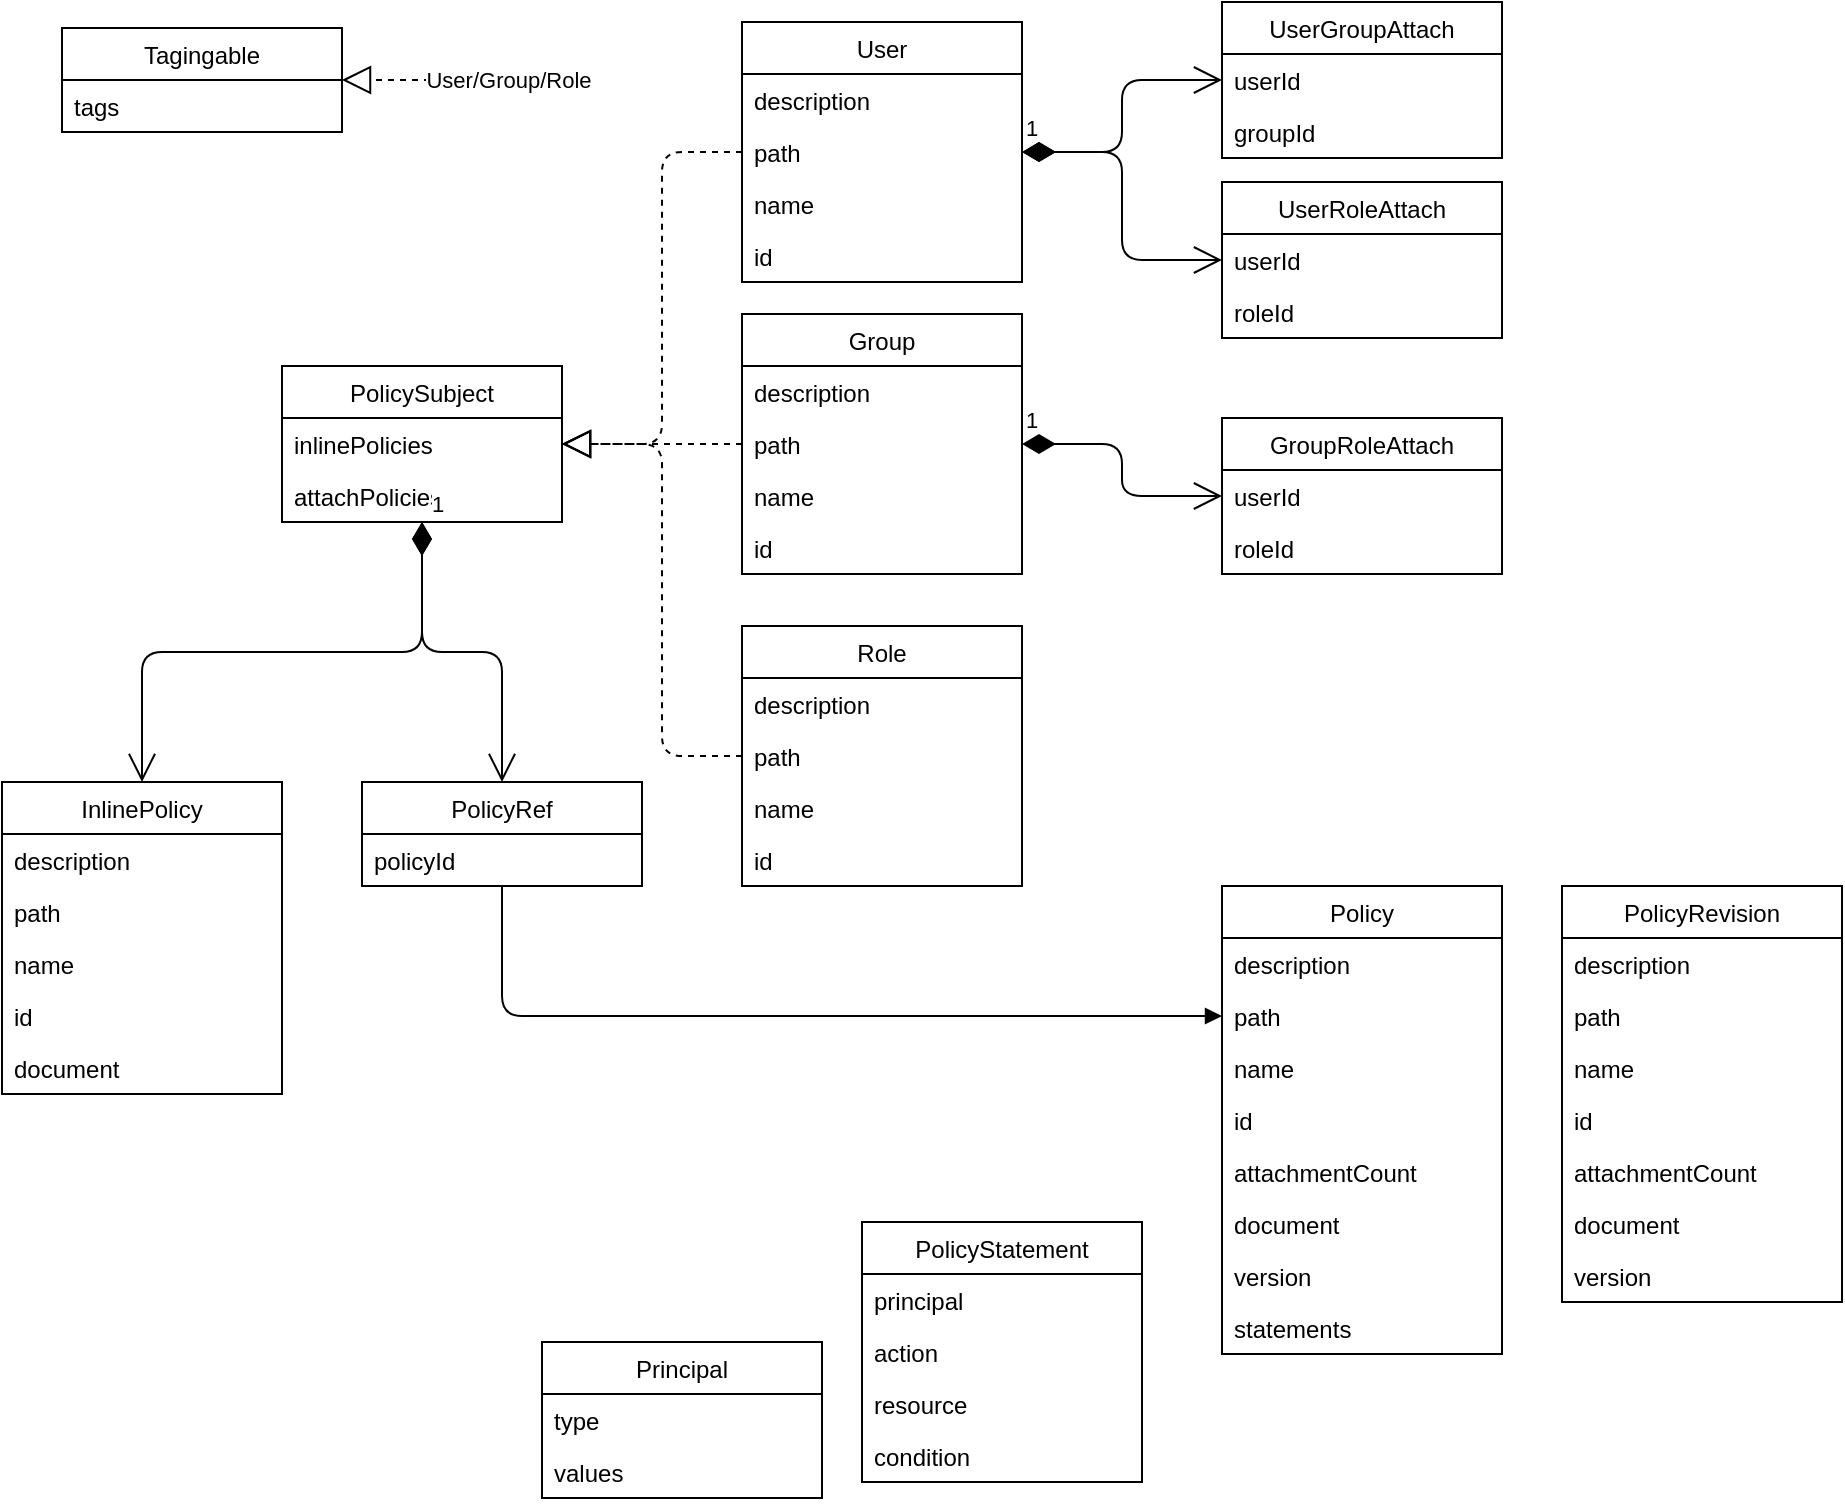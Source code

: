 <mxfile version="13.5.8" type="github">
  <diagram name="Page-1" id="6133507b-19e7-1e82-6fc7-422aa6c4b21f">
    <mxGraphModel dx="2495" dy="1722" grid="1" gridSize="10" guides="1" tooltips="1" connect="1" arrows="1" fold="1" page="1" pageScale="1" pageWidth="1100" pageHeight="850" background="#ffffff" math="0" shadow="0">
      <root>
        <mxCell id="0" />
        <mxCell id="1" parent="0" />
        <mxCell id="6Y2hf54TwgyZqMxjyo4p-38" value="" style="endArrow=block;dashed=1;endFill=0;endSize=12;html=1;entryX=1;entryY=0.5;entryDx=0;entryDy=0;exitX=0;exitY=0.5;exitDx=0;exitDy=0;edgeStyle=orthogonalEdgeStyle;" edge="1" parent="1" source="6Y2hf54TwgyZqMxjyo4p-25" target="6Y2hf54TwgyZqMxjyo4p-32">
          <mxGeometry width="160" relative="1" as="geometry">
            <mxPoint x="360" y="230" as="sourcePoint" />
            <mxPoint x="520" y="230" as="targetPoint" />
            <Array as="points">
              <mxPoint x="300" y="247" />
              <mxPoint x="300" y="91" />
            </Array>
          </mxGeometry>
        </mxCell>
        <mxCell id="6Y2hf54TwgyZqMxjyo4p-39" value="" style="endArrow=block;dashed=1;endFill=0;endSize=12;html=1;entryX=1;entryY=0.5;entryDx=0;entryDy=0;edgeStyle=orthogonalEdgeStyle;" edge="1" parent="1" source="6Y2hf54TwgyZqMxjyo4p-12" target="6Y2hf54TwgyZqMxjyo4p-32">
          <mxGeometry width="160" relative="1" as="geometry">
            <mxPoint x="420" y="230" as="sourcePoint" />
            <mxPoint x="300" y="120" as="targetPoint" />
          </mxGeometry>
        </mxCell>
        <mxCell id="6Y2hf54TwgyZqMxjyo4p-12" value="Group" style="swimlane;fontStyle=0;childLayout=stackLayout;horizontal=1;startSize=26;fillColor=none;horizontalStack=0;resizeParent=1;resizeParentMax=0;resizeLast=0;collapsible=1;marginBottom=0;" vertex="1" parent="1">
          <mxGeometry x="340" y="26" width="140" height="130" as="geometry">
            <mxRectangle x="380" y="310" width="60" height="26" as="alternateBounds" />
          </mxGeometry>
        </mxCell>
        <mxCell id="6Y2hf54TwgyZqMxjyo4p-13" value="description" style="text;strokeColor=none;fillColor=none;align=left;verticalAlign=top;spacingLeft=4;spacingRight=4;overflow=hidden;rotatable=0;points=[[0,0.5],[1,0.5]];portConstraint=eastwest;" vertex="1" parent="6Y2hf54TwgyZqMxjyo4p-12">
          <mxGeometry y="26" width="140" height="26" as="geometry" />
        </mxCell>
        <mxCell id="6Y2hf54TwgyZqMxjyo4p-14" value="path" style="text;strokeColor=none;fillColor=none;align=left;verticalAlign=top;spacingLeft=4;spacingRight=4;overflow=hidden;rotatable=0;points=[[0,0.5],[1,0.5]];portConstraint=eastwest;" vertex="1" parent="6Y2hf54TwgyZqMxjyo4p-12">
          <mxGeometry y="52" width="140" height="26" as="geometry" />
        </mxCell>
        <mxCell id="6Y2hf54TwgyZqMxjyo4p-15" value="name&#xa;" style="text;strokeColor=none;fillColor=none;align=left;verticalAlign=top;spacingLeft=4;spacingRight=4;overflow=hidden;rotatable=0;points=[[0,0.5],[1,0.5]];portConstraint=eastwest;" vertex="1" parent="6Y2hf54TwgyZqMxjyo4p-12">
          <mxGeometry y="78" width="140" height="26" as="geometry" />
        </mxCell>
        <mxCell id="6Y2hf54TwgyZqMxjyo4p-16" value="id" style="text;strokeColor=none;fillColor=none;align=left;verticalAlign=top;spacingLeft=4;spacingRight=4;overflow=hidden;rotatable=0;points=[[0,0.5],[1,0.5]];portConstraint=eastwest;" vertex="1" parent="6Y2hf54TwgyZqMxjyo4p-12">
          <mxGeometry y="104" width="140" height="26" as="geometry" />
        </mxCell>
        <mxCell id="6Y2hf54TwgyZqMxjyo4p-18" value="User" style="swimlane;fontStyle=0;childLayout=stackLayout;horizontal=1;startSize=26;fillColor=none;horizontalStack=0;resizeParent=1;resizeParentMax=0;resizeLast=0;collapsible=1;marginBottom=0;" vertex="1" parent="1">
          <mxGeometry x="340" y="-120" width="140" height="130" as="geometry">
            <mxRectangle x="380" y="310" width="60" height="26" as="alternateBounds" />
          </mxGeometry>
        </mxCell>
        <mxCell id="6Y2hf54TwgyZqMxjyo4p-19" value="description" style="text;strokeColor=none;fillColor=none;align=left;verticalAlign=top;spacingLeft=4;spacingRight=4;overflow=hidden;rotatable=0;points=[[0,0.5],[1,0.5]];portConstraint=eastwest;" vertex="1" parent="6Y2hf54TwgyZqMxjyo4p-18">
          <mxGeometry y="26" width="140" height="26" as="geometry" />
        </mxCell>
        <mxCell id="6Y2hf54TwgyZqMxjyo4p-20" value="path" style="text;strokeColor=none;fillColor=none;align=left;verticalAlign=top;spacingLeft=4;spacingRight=4;overflow=hidden;rotatable=0;points=[[0,0.5],[1,0.5]];portConstraint=eastwest;" vertex="1" parent="6Y2hf54TwgyZqMxjyo4p-18">
          <mxGeometry y="52" width="140" height="26" as="geometry" />
        </mxCell>
        <mxCell id="6Y2hf54TwgyZqMxjyo4p-21" value="name&#xa;" style="text;strokeColor=none;fillColor=none;align=left;verticalAlign=top;spacingLeft=4;spacingRight=4;overflow=hidden;rotatable=0;points=[[0,0.5],[1,0.5]];portConstraint=eastwest;" vertex="1" parent="6Y2hf54TwgyZqMxjyo4p-18">
          <mxGeometry y="78" width="140" height="26" as="geometry" />
        </mxCell>
        <mxCell id="6Y2hf54TwgyZqMxjyo4p-22" value="id" style="text;strokeColor=none;fillColor=none;align=left;verticalAlign=top;spacingLeft=4;spacingRight=4;overflow=hidden;rotatable=0;points=[[0,0.5],[1,0.5]];portConstraint=eastwest;" vertex="1" parent="6Y2hf54TwgyZqMxjyo4p-18">
          <mxGeometry y="104" width="140" height="26" as="geometry" />
        </mxCell>
        <mxCell id="6Y2hf54TwgyZqMxjyo4p-23" value="Role" style="swimlane;fontStyle=0;childLayout=stackLayout;horizontal=1;startSize=26;fillColor=none;horizontalStack=0;resizeParent=1;resizeParentMax=0;resizeLast=0;collapsible=1;marginBottom=0;" vertex="1" parent="1">
          <mxGeometry x="340" y="182" width="140" height="130" as="geometry">
            <mxRectangle x="380" y="310" width="60" height="26" as="alternateBounds" />
          </mxGeometry>
        </mxCell>
        <mxCell id="6Y2hf54TwgyZqMxjyo4p-24" value="description" style="text;strokeColor=none;fillColor=none;align=left;verticalAlign=top;spacingLeft=4;spacingRight=4;overflow=hidden;rotatable=0;points=[[0,0.5],[1,0.5]];portConstraint=eastwest;" vertex="1" parent="6Y2hf54TwgyZqMxjyo4p-23">
          <mxGeometry y="26" width="140" height="26" as="geometry" />
        </mxCell>
        <mxCell id="6Y2hf54TwgyZqMxjyo4p-25" value="path" style="text;strokeColor=none;fillColor=none;align=left;verticalAlign=top;spacingLeft=4;spacingRight=4;overflow=hidden;rotatable=0;points=[[0,0.5],[1,0.5]];portConstraint=eastwest;" vertex="1" parent="6Y2hf54TwgyZqMxjyo4p-23">
          <mxGeometry y="52" width="140" height="26" as="geometry" />
        </mxCell>
        <mxCell id="6Y2hf54TwgyZqMxjyo4p-26" value="name&#xa;" style="text;strokeColor=none;fillColor=none;align=left;verticalAlign=top;spacingLeft=4;spacingRight=4;overflow=hidden;rotatable=0;points=[[0,0.5],[1,0.5]];portConstraint=eastwest;" vertex="1" parent="6Y2hf54TwgyZqMxjyo4p-23">
          <mxGeometry y="78" width="140" height="26" as="geometry" />
        </mxCell>
        <mxCell id="6Y2hf54TwgyZqMxjyo4p-27" value="id" style="text;strokeColor=none;fillColor=none;align=left;verticalAlign=top;spacingLeft=4;spacingRight=4;overflow=hidden;rotatable=0;points=[[0,0.5],[1,0.5]];portConstraint=eastwest;" vertex="1" parent="6Y2hf54TwgyZqMxjyo4p-23">
          <mxGeometry y="104" width="140" height="26" as="geometry" />
        </mxCell>
        <mxCell id="6Y2hf54TwgyZqMxjyo4p-31" value="PolicySubject" style="swimlane;fontStyle=0;childLayout=stackLayout;horizontal=1;startSize=26;fillColor=none;horizontalStack=0;resizeParent=1;resizeParentMax=0;resizeLast=0;collapsible=1;marginBottom=0;" vertex="1" parent="1">
          <mxGeometry x="110" y="52" width="140" height="78" as="geometry">
            <mxRectangle x="380" y="310" width="60" height="26" as="alternateBounds" />
          </mxGeometry>
        </mxCell>
        <mxCell id="6Y2hf54TwgyZqMxjyo4p-32" value="inlinePolicies" style="text;strokeColor=none;fillColor=none;align=left;verticalAlign=top;spacingLeft=4;spacingRight=4;overflow=hidden;rotatable=0;points=[[0,0.5],[1,0.5]];portConstraint=eastwest;" vertex="1" parent="6Y2hf54TwgyZqMxjyo4p-31">
          <mxGeometry y="26" width="140" height="26" as="geometry" />
        </mxCell>
        <mxCell id="6Y2hf54TwgyZqMxjyo4p-33" value="attachPolicies" style="text;strokeColor=none;fillColor=none;align=left;verticalAlign=top;spacingLeft=4;spacingRight=4;overflow=hidden;rotatable=0;points=[[0,0.5],[1,0.5]];portConstraint=eastwest;" vertex="1" parent="6Y2hf54TwgyZqMxjyo4p-31">
          <mxGeometry y="52" width="140" height="26" as="geometry" />
        </mxCell>
        <mxCell id="6Y2hf54TwgyZqMxjyo4p-40" value="InlinePolicy" style="swimlane;fontStyle=0;childLayout=stackLayout;horizontal=1;startSize=26;fillColor=none;horizontalStack=0;resizeParent=1;resizeParentMax=0;resizeLast=0;collapsible=1;marginBottom=0;" vertex="1" parent="1">
          <mxGeometry x="-30" y="260" width="140" height="156" as="geometry">
            <mxRectangle x="380" y="310" width="60" height="26" as="alternateBounds" />
          </mxGeometry>
        </mxCell>
        <mxCell id="6Y2hf54TwgyZqMxjyo4p-41" value="description" style="text;strokeColor=none;fillColor=none;align=left;verticalAlign=top;spacingLeft=4;spacingRight=4;overflow=hidden;rotatable=0;points=[[0,0.5],[1,0.5]];portConstraint=eastwest;" vertex="1" parent="6Y2hf54TwgyZqMxjyo4p-40">
          <mxGeometry y="26" width="140" height="26" as="geometry" />
        </mxCell>
        <mxCell id="6Y2hf54TwgyZqMxjyo4p-42" value="path" style="text;strokeColor=none;fillColor=none;align=left;verticalAlign=top;spacingLeft=4;spacingRight=4;overflow=hidden;rotatable=0;points=[[0,0.5],[1,0.5]];portConstraint=eastwest;" vertex="1" parent="6Y2hf54TwgyZqMxjyo4p-40">
          <mxGeometry y="52" width="140" height="26" as="geometry" />
        </mxCell>
        <mxCell id="6Y2hf54TwgyZqMxjyo4p-43" value="name&#xa;" style="text;strokeColor=none;fillColor=none;align=left;verticalAlign=top;spacingLeft=4;spacingRight=4;overflow=hidden;rotatable=0;points=[[0,0.5],[1,0.5]];portConstraint=eastwest;" vertex="1" parent="6Y2hf54TwgyZqMxjyo4p-40">
          <mxGeometry y="78" width="140" height="26" as="geometry" />
        </mxCell>
        <mxCell id="6Y2hf54TwgyZqMxjyo4p-44" value="id" style="text;strokeColor=none;fillColor=none;align=left;verticalAlign=top;spacingLeft=4;spacingRight=4;overflow=hidden;rotatable=0;points=[[0,0.5],[1,0.5]];portConstraint=eastwest;" vertex="1" parent="6Y2hf54TwgyZqMxjyo4p-40">
          <mxGeometry y="104" width="140" height="26" as="geometry" />
        </mxCell>
        <mxCell id="6Y2hf54TwgyZqMxjyo4p-45" value="document" style="text;strokeColor=none;fillColor=none;align=left;verticalAlign=top;spacingLeft=4;spacingRight=4;overflow=hidden;rotatable=0;points=[[0,0.5],[1,0.5]];portConstraint=eastwest;" vertex="1" parent="6Y2hf54TwgyZqMxjyo4p-40">
          <mxGeometry y="130" width="140" height="26" as="geometry" />
        </mxCell>
        <mxCell id="6Y2hf54TwgyZqMxjyo4p-65" value="1" style="endArrow=open;html=1;endSize=12;startArrow=diamondThin;startSize=14;startFill=1;edgeStyle=orthogonalEdgeStyle;align=left;verticalAlign=bottom;exitX=1;exitY=0.5;exitDx=0;exitDy=0;" edge="1" parent="1" source="6Y2hf54TwgyZqMxjyo4p-20" target="6Y2hf54TwgyZqMxjyo4p-53">
          <mxGeometry x="-1" y="3" relative="1" as="geometry">
            <mxPoint x="500" y="-170" as="sourcePoint" />
            <mxPoint x="660" y="-170" as="targetPoint" />
          </mxGeometry>
        </mxCell>
        <mxCell id="6Y2hf54TwgyZqMxjyo4p-53" value="UserGroupAttach" style="swimlane;fontStyle=0;childLayout=stackLayout;horizontal=1;startSize=26;fillColor=none;horizontalStack=0;resizeParent=1;resizeParentMax=0;resizeLast=0;collapsible=1;marginBottom=0;" vertex="1" parent="1">
          <mxGeometry x="580" y="-130" width="140" height="78" as="geometry">
            <mxRectangle x="380" y="310" width="60" height="26" as="alternateBounds" />
          </mxGeometry>
        </mxCell>
        <mxCell id="6Y2hf54TwgyZqMxjyo4p-54" value="userId" style="text;strokeColor=none;fillColor=none;align=left;verticalAlign=top;spacingLeft=4;spacingRight=4;overflow=hidden;rotatable=0;points=[[0,0.5],[1,0.5]];portConstraint=eastwest;" vertex="1" parent="6Y2hf54TwgyZqMxjyo4p-53">
          <mxGeometry y="26" width="140" height="26" as="geometry" />
        </mxCell>
        <mxCell id="6Y2hf54TwgyZqMxjyo4p-55" value="groupId" style="text;strokeColor=none;fillColor=none;align=left;verticalAlign=top;spacingLeft=4;spacingRight=4;overflow=hidden;rotatable=0;points=[[0,0.5],[1,0.5]];portConstraint=eastwest;" vertex="1" parent="6Y2hf54TwgyZqMxjyo4p-53">
          <mxGeometry y="52" width="140" height="26" as="geometry" />
        </mxCell>
        <mxCell id="6Y2hf54TwgyZqMxjyo4p-58" value="UserRoleAttach" style="swimlane;fontStyle=0;childLayout=stackLayout;horizontal=1;startSize=26;fillColor=none;horizontalStack=0;resizeParent=1;resizeParentMax=0;resizeLast=0;collapsible=1;marginBottom=0;" vertex="1" parent="1">
          <mxGeometry x="580" y="-40" width="140" height="78" as="geometry">
            <mxRectangle x="380" y="310" width="60" height="26" as="alternateBounds" />
          </mxGeometry>
        </mxCell>
        <mxCell id="6Y2hf54TwgyZqMxjyo4p-59" value="userId" style="text;strokeColor=none;fillColor=none;align=left;verticalAlign=top;spacingLeft=4;spacingRight=4;overflow=hidden;rotatable=0;points=[[0,0.5],[1,0.5]];portConstraint=eastwest;" vertex="1" parent="6Y2hf54TwgyZqMxjyo4p-58">
          <mxGeometry y="26" width="140" height="26" as="geometry" />
        </mxCell>
        <mxCell id="6Y2hf54TwgyZqMxjyo4p-60" value="roleId" style="text;strokeColor=none;fillColor=none;align=left;verticalAlign=top;spacingLeft=4;spacingRight=4;overflow=hidden;rotatable=0;points=[[0,0.5],[1,0.5]];portConstraint=eastwest;" vertex="1" parent="6Y2hf54TwgyZqMxjyo4p-58">
          <mxGeometry y="52" width="140" height="26" as="geometry" />
        </mxCell>
        <mxCell id="6Y2hf54TwgyZqMxjyo4p-66" value="1" style="endArrow=open;html=1;endSize=12;startArrow=diamondThin;startSize=14;startFill=1;edgeStyle=orthogonalEdgeStyle;align=left;verticalAlign=bottom;" edge="1" parent="1" source="6Y2hf54TwgyZqMxjyo4p-18" target="6Y2hf54TwgyZqMxjyo4p-58">
          <mxGeometry x="-1" y="3" relative="1" as="geometry">
            <mxPoint x="490" y="-45.0" as="sourcePoint" />
            <mxPoint x="590" y="-80.941" as="targetPoint" />
          </mxGeometry>
        </mxCell>
        <mxCell id="6Y2hf54TwgyZqMxjyo4p-62" value="GroupRoleAttach" style="swimlane;fontStyle=0;childLayout=stackLayout;horizontal=1;startSize=26;fillColor=none;horizontalStack=0;resizeParent=1;resizeParentMax=0;resizeLast=0;collapsible=1;marginBottom=0;" vertex="1" parent="1">
          <mxGeometry x="580" y="78" width="140" height="78" as="geometry">
            <mxRectangle x="380" y="310" width="60" height="26" as="alternateBounds" />
          </mxGeometry>
        </mxCell>
        <mxCell id="6Y2hf54TwgyZqMxjyo4p-63" value="userId" style="text;strokeColor=none;fillColor=none;align=left;verticalAlign=top;spacingLeft=4;spacingRight=4;overflow=hidden;rotatable=0;points=[[0,0.5],[1,0.5]];portConstraint=eastwest;" vertex="1" parent="6Y2hf54TwgyZqMxjyo4p-62">
          <mxGeometry y="26" width="140" height="26" as="geometry" />
        </mxCell>
        <mxCell id="6Y2hf54TwgyZqMxjyo4p-64" value="roleId" style="text;strokeColor=none;fillColor=none;align=left;verticalAlign=top;spacingLeft=4;spacingRight=4;overflow=hidden;rotatable=0;points=[[0,0.5],[1,0.5]];portConstraint=eastwest;" vertex="1" parent="6Y2hf54TwgyZqMxjyo4p-62">
          <mxGeometry y="52" width="140" height="26" as="geometry" />
        </mxCell>
        <mxCell id="6Y2hf54TwgyZqMxjyo4p-67" value="1" style="endArrow=open;html=1;endSize=12;startArrow=diamondThin;startSize=14;startFill=1;edgeStyle=orthogonalEdgeStyle;align=left;verticalAlign=bottom;" edge="1" parent="1" source="6Y2hf54TwgyZqMxjyo4p-12" target="6Y2hf54TwgyZqMxjyo4p-62">
          <mxGeometry x="-1" y="3" relative="1" as="geometry">
            <mxPoint x="490" y="-44.941" as="sourcePoint" />
            <mxPoint x="590" y="9.059" as="targetPoint" />
          </mxGeometry>
        </mxCell>
        <mxCell id="6Y2hf54TwgyZqMxjyo4p-68" value="1" style="endArrow=open;html=1;endSize=12;startArrow=diamondThin;startSize=14;startFill=1;edgeStyle=orthogonalEdgeStyle;align=left;verticalAlign=bottom;" edge="1" parent="1" source="6Y2hf54TwgyZqMxjyo4p-31" target="6Y2hf54TwgyZqMxjyo4p-40">
          <mxGeometry x="-1" y="3" relative="1" as="geometry">
            <mxPoint x="490" y="101.059" as="sourcePoint" />
            <mxPoint x="590" y="126.941" as="targetPoint" />
          </mxGeometry>
        </mxCell>
        <mxCell id="6Y2hf54TwgyZqMxjyo4p-69" value="1" style="endArrow=open;html=1;endSize=12;startArrow=diamondThin;startSize=14;startFill=1;edgeStyle=orthogonalEdgeStyle;align=left;verticalAlign=bottom;entryX=0.5;entryY=0;entryDx=0;entryDy=0;" edge="1" parent="1" source="6Y2hf54TwgyZqMxjyo4p-31" target="6Y2hf54TwgyZqMxjyo4p-46">
          <mxGeometry x="-1" y="3" relative="1" as="geometry">
            <mxPoint x="190.059" y="140.0" as="sourcePoint" />
            <mxPoint x="50.059" y="270" as="targetPoint" />
          </mxGeometry>
        </mxCell>
        <mxCell id="6Y2hf54TwgyZqMxjyo4p-46" value="PolicyRef" style="swimlane;fontStyle=0;childLayout=stackLayout;horizontal=1;startSize=26;fillColor=none;horizontalStack=0;resizeParent=1;resizeParentMax=0;resizeLast=0;collapsible=1;marginBottom=0;" vertex="1" parent="1">
          <mxGeometry x="150" y="260" width="140" height="52" as="geometry">
            <mxRectangle x="380" y="310" width="60" height="26" as="alternateBounds" />
          </mxGeometry>
        </mxCell>
        <mxCell id="6Y2hf54TwgyZqMxjyo4p-47" value="policyId" style="text;strokeColor=none;fillColor=none;align=left;verticalAlign=top;spacingLeft=4;spacingRight=4;overflow=hidden;rotatable=0;points=[[0,0.5],[1,0.5]];portConstraint=eastwest;" vertex="1" parent="6Y2hf54TwgyZqMxjyo4p-46">
          <mxGeometry y="26" width="140" height="26" as="geometry" />
        </mxCell>
        <mxCell id="6Y2hf54TwgyZqMxjyo4p-73" value="" style="endArrow=block;dashed=1;endFill=0;endSize=12;html=1;edgeStyle=orthogonalEdgeStyle;entryX=1;entryY=0.5;entryDx=0;entryDy=0;" edge="1" parent="1" source="6Y2hf54TwgyZqMxjyo4p-18" target="6Y2hf54TwgyZqMxjyo4p-32">
          <mxGeometry width="160" relative="1" as="geometry">
            <mxPoint x="350" y="101" as="sourcePoint" />
            <mxPoint x="260" y="101" as="targetPoint" />
            <Array as="points">
              <mxPoint x="300" y="-55" />
              <mxPoint x="300" y="91" />
            </Array>
          </mxGeometry>
        </mxCell>
        <mxCell id="6Y2hf54TwgyZqMxjyo4p-70" value="Tagingable" style="swimlane;fontStyle=0;childLayout=stackLayout;horizontal=1;startSize=26;fillColor=none;horizontalStack=0;resizeParent=1;resizeParentMax=0;resizeLast=0;collapsible=1;marginBottom=0;" vertex="1" parent="1">
          <mxGeometry y="-117" width="140" height="52" as="geometry">
            <mxRectangle x="380" y="310" width="60" height="26" as="alternateBounds" />
          </mxGeometry>
        </mxCell>
        <mxCell id="6Y2hf54TwgyZqMxjyo4p-71" value="tags" style="text;strokeColor=none;fillColor=none;align=left;verticalAlign=top;spacingLeft=4;spacingRight=4;overflow=hidden;rotatable=0;points=[[0,0.5],[1,0.5]];portConstraint=eastwest;" vertex="1" parent="6Y2hf54TwgyZqMxjyo4p-70">
          <mxGeometry y="26" width="140" height="26" as="geometry" />
        </mxCell>
        <mxCell id="6Y2hf54TwgyZqMxjyo4p-76" value="" style="endArrow=block;dashed=1;endFill=0;endSize=12;html=1;entryX=1;entryY=0.5;entryDx=0;entryDy=0;" edge="1" parent="1" target="6Y2hf54TwgyZqMxjyo4p-70">
          <mxGeometry width="160" relative="1" as="geometry">
            <mxPoint x="250" y="-91" as="sourcePoint" />
            <mxPoint x="190" y="-0.06" as="targetPoint" />
          </mxGeometry>
        </mxCell>
        <mxCell id="6Y2hf54TwgyZqMxjyo4p-77" value="User/Group/Role" style="edgeLabel;html=1;align=center;verticalAlign=middle;resizable=0;points=[];" vertex="1" connectable="0" parent="6Y2hf54TwgyZqMxjyo4p-76">
          <mxGeometry x="-0.503" relative="1" as="geometry">
            <mxPoint as="offset" />
          </mxGeometry>
        </mxCell>
        <mxCell id="6Y2hf54TwgyZqMxjyo4p-78" value="" style="endArrow=block;endFill=1;html=1;align=left;verticalAlign=top;entryX=0;entryY=0.5;entryDx=0;entryDy=0;edgeStyle=orthogonalEdgeStyle;" edge="1" parent="1" source="6Y2hf54TwgyZqMxjyo4p-46" target="6Y2hf54TwgyZqMxjyo4p-8">
          <mxGeometry x="-1" relative="1" as="geometry">
            <mxPoint x="510" y="270" as="sourcePoint" />
            <mxPoint x="670" y="270" as="targetPoint" />
          </mxGeometry>
        </mxCell>
        <mxCell id="6Y2hf54TwgyZqMxjyo4p-6" value="Policy" style="swimlane;fontStyle=0;childLayout=stackLayout;horizontal=1;startSize=26;fillColor=none;horizontalStack=0;resizeParent=1;resizeParentMax=0;resizeLast=0;collapsible=1;marginBottom=0;" vertex="1" parent="1">
          <mxGeometry x="580" y="312" width="140" height="234" as="geometry">
            <mxRectangle x="380" y="310" width="60" height="26" as="alternateBounds" />
          </mxGeometry>
        </mxCell>
        <mxCell id="6Y2hf54TwgyZqMxjyo4p-7" value="description" style="text;strokeColor=none;fillColor=none;align=left;verticalAlign=top;spacingLeft=4;spacingRight=4;overflow=hidden;rotatable=0;points=[[0,0.5],[1,0.5]];portConstraint=eastwest;" vertex="1" parent="6Y2hf54TwgyZqMxjyo4p-6">
          <mxGeometry y="26" width="140" height="26" as="geometry" />
        </mxCell>
        <mxCell id="6Y2hf54TwgyZqMxjyo4p-8" value="path" style="text;strokeColor=none;fillColor=none;align=left;verticalAlign=top;spacingLeft=4;spacingRight=4;overflow=hidden;rotatable=0;points=[[0,0.5],[1,0.5]];portConstraint=eastwest;" vertex="1" parent="6Y2hf54TwgyZqMxjyo4p-6">
          <mxGeometry y="52" width="140" height="26" as="geometry" />
        </mxCell>
        <mxCell id="6Y2hf54TwgyZqMxjyo4p-9" value="name&#xa;" style="text;strokeColor=none;fillColor=none;align=left;verticalAlign=top;spacingLeft=4;spacingRight=4;overflow=hidden;rotatable=0;points=[[0,0.5],[1,0.5]];portConstraint=eastwest;" vertex="1" parent="6Y2hf54TwgyZqMxjyo4p-6">
          <mxGeometry y="78" width="140" height="26" as="geometry" />
        </mxCell>
        <mxCell id="6Y2hf54TwgyZqMxjyo4p-11" value="id" style="text;strokeColor=none;fillColor=none;align=left;verticalAlign=top;spacingLeft=4;spacingRight=4;overflow=hidden;rotatable=0;points=[[0,0.5],[1,0.5]];portConstraint=eastwest;" vertex="1" parent="6Y2hf54TwgyZqMxjyo4p-6">
          <mxGeometry y="104" width="140" height="26" as="geometry" />
        </mxCell>
        <mxCell id="6Y2hf54TwgyZqMxjyo4p-80" value="attachmentCount" style="text;strokeColor=none;fillColor=none;align=left;verticalAlign=top;spacingLeft=4;spacingRight=4;overflow=hidden;rotatable=0;points=[[0,0.5],[1,0.5]];portConstraint=eastwest;" vertex="1" parent="6Y2hf54TwgyZqMxjyo4p-6">
          <mxGeometry y="130" width="140" height="26" as="geometry" />
        </mxCell>
        <mxCell id="6Y2hf54TwgyZqMxjyo4p-17" value="document" style="text;strokeColor=none;fillColor=none;align=left;verticalAlign=top;spacingLeft=4;spacingRight=4;overflow=hidden;rotatable=0;points=[[0,0.5],[1,0.5]];portConstraint=eastwest;" vertex="1" parent="6Y2hf54TwgyZqMxjyo4p-6">
          <mxGeometry y="156" width="140" height="26" as="geometry" />
        </mxCell>
        <mxCell id="6Y2hf54TwgyZqMxjyo4p-88" value="version" style="text;strokeColor=none;fillColor=none;align=left;verticalAlign=top;spacingLeft=4;spacingRight=4;overflow=hidden;rotatable=0;points=[[0,0.5],[1,0.5]];portConstraint=eastwest;" vertex="1" parent="6Y2hf54TwgyZqMxjyo4p-6">
          <mxGeometry y="182" width="140" height="26" as="geometry" />
        </mxCell>
        <mxCell id="6Y2hf54TwgyZqMxjyo4p-107" value="statements" style="text;strokeColor=none;fillColor=none;align=left;verticalAlign=top;spacingLeft=4;spacingRight=4;overflow=hidden;rotatable=0;points=[[0,0.5],[1,0.5]];portConstraint=eastwest;" vertex="1" parent="6Y2hf54TwgyZqMxjyo4p-6">
          <mxGeometry y="208" width="140" height="26" as="geometry" />
        </mxCell>
        <mxCell id="6Y2hf54TwgyZqMxjyo4p-81" value="PolicyRevision" style="swimlane;fontStyle=0;childLayout=stackLayout;horizontal=1;startSize=26;fillColor=none;horizontalStack=0;resizeParent=1;resizeParentMax=0;resizeLast=0;collapsible=1;marginBottom=0;" vertex="1" parent="1">
          <mxGeometry x="750" y="312" width="140" height="208" as="geometry">
            <mxRectangle x="380" y="310" width="60" height="26" as="alternateBounds" />
          </mxGeometry>
        </mxCell>
        <mxCell id="6Y2hf54TwgyZqMxjyo4p-82" value="description" style="text;strokeColor=none;fillColor=none;align=left;verticalAlign=top;spacingLeft=4;spacingRight=4;overflow=hidden;rotatable=0;points=[[0,0.5],[1,0.5]];portConstraint=eastwest;" vertex="1" parent="6Y2hf54TwgyZqMxjyo4p-81">
          <mxGeometry y="26" width="140" height="26" as="geometry" />
        </mxCell>
        <mxCell id="6Y2hf54TwgyZqMxjyo4p-83" value="path" style="text;strokeColor=none;fillColor=none;align=left;verticalAlign=top;spacingLeft=4;spacingRight=4;overflow=hidden;rotatable=0;points=[[0,0.5],[1,0.5]];portConstraint=eastwest;" vertex="1" parent="6Y2hf54TwgyZqMxjyo4p-81">
          <mxGeometry y="52" width="140" height="26" as="geometry" />
        </mxCell>
        <mxCell id="6Y2hf54TwgyZqMxjyo4p-84" value="name&#xa;" style="text;strokeColor=none;fillColor=none;align=left;verticalAlign=top;spacingLeft=4;spacingRight=4;overflow=hidden;rotatable=0;points=[[0,0.5],[1,0.5]];portConstraint=eastwest;" vertex="1" parent="6Y2hf54TwgyZqMxjyo4p-81">
          <mxGeometry y="78" width="140" height="26" as="geometry" />
        </mxCell>
        <mxCell id="6Y2hf54TwgyZqMxjyo4p-85" value="id" style="text;strokeColor=none;fillColor=none;align=left;verticalAlign=top;spacingLeft=4;spacingRight=4;overflow=hidden;rotatable=0;points=[[0,0.5],[1,0.5]];portConstraint=eastwest;" vertex="1" parent="6Y2hf54TwgyZqMxjyo4p-81">
          <mxGeometry y="104" width="140" height="26" as="geometry" />
        </mxCell>
        <mxCell id="6Y2hf54TwgyZqMxjyo4p-86" value="attachmentCount" style="text;strokeColor=none;fillColor=none;align=left;verticalAlign=top;spacingLeft=4;spacingRight=4;overflow=hidden;rotatable=0;points=[[0,0.5],[1,0.5]];portConstraint=eastwest;" vertex="1" parent="6Y2hf54TwgyZqMxjyo4p-81">
          <mxGeometry y="130" width="140" height="26" as="geometry" />
        </mxCell>
        <mxCell id="6Y2hf54TwgyZqMxjyo4p-87" value="document" style="text;strokeColor=none;fillColor=none;align=left;verticalAlign=top;spacingLeft=4;spacingRight=4;overflow=hidden;rotatable=0;points=[[0,0.5],[1,0.5]];portConstraint=eastwest;" vertex="1" parent="6Y2hf54TwgyZqMxjyo4p-81">
          <mxGeometry y="156" width="140" height="26" as="geometry" />
        </mxCell>
        <mxCell id="6Y2hf54TwgyZqMxjyo4p-89" value="version" style="text;strokeColor=none;fillColor=none;align=left;verticalAlign=top;spacingLeft=4;spacingRight=4;overflow=hidden;rotatable=0;points=[[0,0.5],[1,0.5]];portConstraint=eastwest;" vertex="1" parent="6Y2hf54TwgyZqMxjyo4p-81">
          <mxGeometry y="182" width="140" height="26" as="geometry" />
        </mxCell>
        <mxCell id="6Y2hf54TwgyZqMxjyo4p-90" value="Principal" style="swimlane;fontStyle=0;childLayout=stackLayout;horizontal=1;startSize=26;fillColor=none;horizontalStack=0;resizeParent=1;resizeParentMax=0;resizeLast=0;collapsible=1;marginBottom=0;" vertex="1" parent="1">
          <mxGeometry x="240" y="540" width="140" height="78" as="geometry" />
        </mxCell>
        <mxCell id="6Y2hf54TwgyZqMxjyo4p-91" value="type" style="text;strokeColor=none;fillColor=none;align=left;verticalAlign=top;spacingLeft=4;spacingRight=4;overflow=hidden;rotatable=0;points=[[0,0.5],[1,0.5]];portConstraint=eastwest;" vertex="1" parent="6Y2hf54TwgyZqMxjyo4p-90">
          <mxGeometry y="26" width="140" height="26" as="geometry" />
        </mxCell>
        <mxCell id="6Y2hf54TwgyZqMxjyo4p-92" value="values" style="text;strokeColor=none;fillColor=none;align=left;verticalAlign=top;spacingLeft=4;spacingRight=4;overflow=hidden;rotatable=0;points=[[0,0.5],[1,0.5]];portConstraint=eastwest;" vertex="1" parent="6Y2hf54TwgyZqMxjyo4p-90">
          <mxGeometry y="52" width="140" height="26" as="geometry" />
        </mxCell>
        <mxCell id="6Y2hf54TwgyZqMxjyo4p-103" value="PolicyStatement" style="swimlane;fontStyle=0;childLayout=stackLayout;horizontal=1;startSize=26;fillColor=none;horizontalStack=0;resizeParent=1;resizeParentMax=0;resizeLast=0;collapsible=1;marginBottom=0;" vertex="1" parent="1">
          <mxGeometry x="400" y="480" width="140" height="130" as="geometry" />
        </mxCell>
        <mxCell id="6Y2hf54TwgyZqMxjyo4p-102" value="principal" style="text;strokeColor=none;fillColor=none;align=left;verticalAlign=top;spacingLeft=4;spacingRight=4;overflow=hidden;rotatable=0;points=[[0,0.5],[1,0.5]];portConstraint=eastwest;" vertex="1" parent="6Y2hf54TwgyZqMxjyo4p-103">
          <mxGeometry y="26" width="140" height="26" as="geometry" />
        </mxCell>
        <mxCell id="6Y2hf54TwgyZqMxjyo4p-99" value="action" style="text;strokeColor=none;fillColor=none;align=left;verticalAlign=top;spacingLeft=4;spacingRight=4;overflow=hidden;rotatable=0;points=[[0,0.5],[1,0.5]];portConstraint=eastwest;" vertex="1" parent="6Y2hf54TwgyZqMxjyo4p-103">
          <mxGeometry y="52" width="140" height="26" as="geometry" />
        </mxCell>
        <mxCell id="6Y2hf54TwgyZqMxjyo4p-100" value="resource" style="text;strokeColor=none;fillColor=none;align=left;verticalAlign=top;spacingLeft=4;spacingRight=4;overflow=hidden;rotatable=0;points=[[0,0.5],[1,0.5]];portConstraint=eastwest;" vertex="1" parent="6Y2hf54TwgyZqMxjyo4p-103">
          <mxGeometry y="78" width="140" height="26" as="geometry" />
        </mxCell>
        <mxCell id="6Y2hf54TwgyZqMxjyo4p-101" value="condition" style="text;strokeColor=none;fillColor=none;align=left;verticalAlign=top;spacingLeft=4;spacingRight=4;overflow=hidden;rotatable=0;points=[[0,0.5],[1,0.5]];portConstraint=eastwest;" vertex="1" parent="6Y2hf54TwgyZqMxjyo4p-103">
          <mxGeometry y="104" width="140" height="26" as="geometry" />
        </mxCell>
      </root>
    </mxGraphModel>
  </diagram>
</mxfile>

